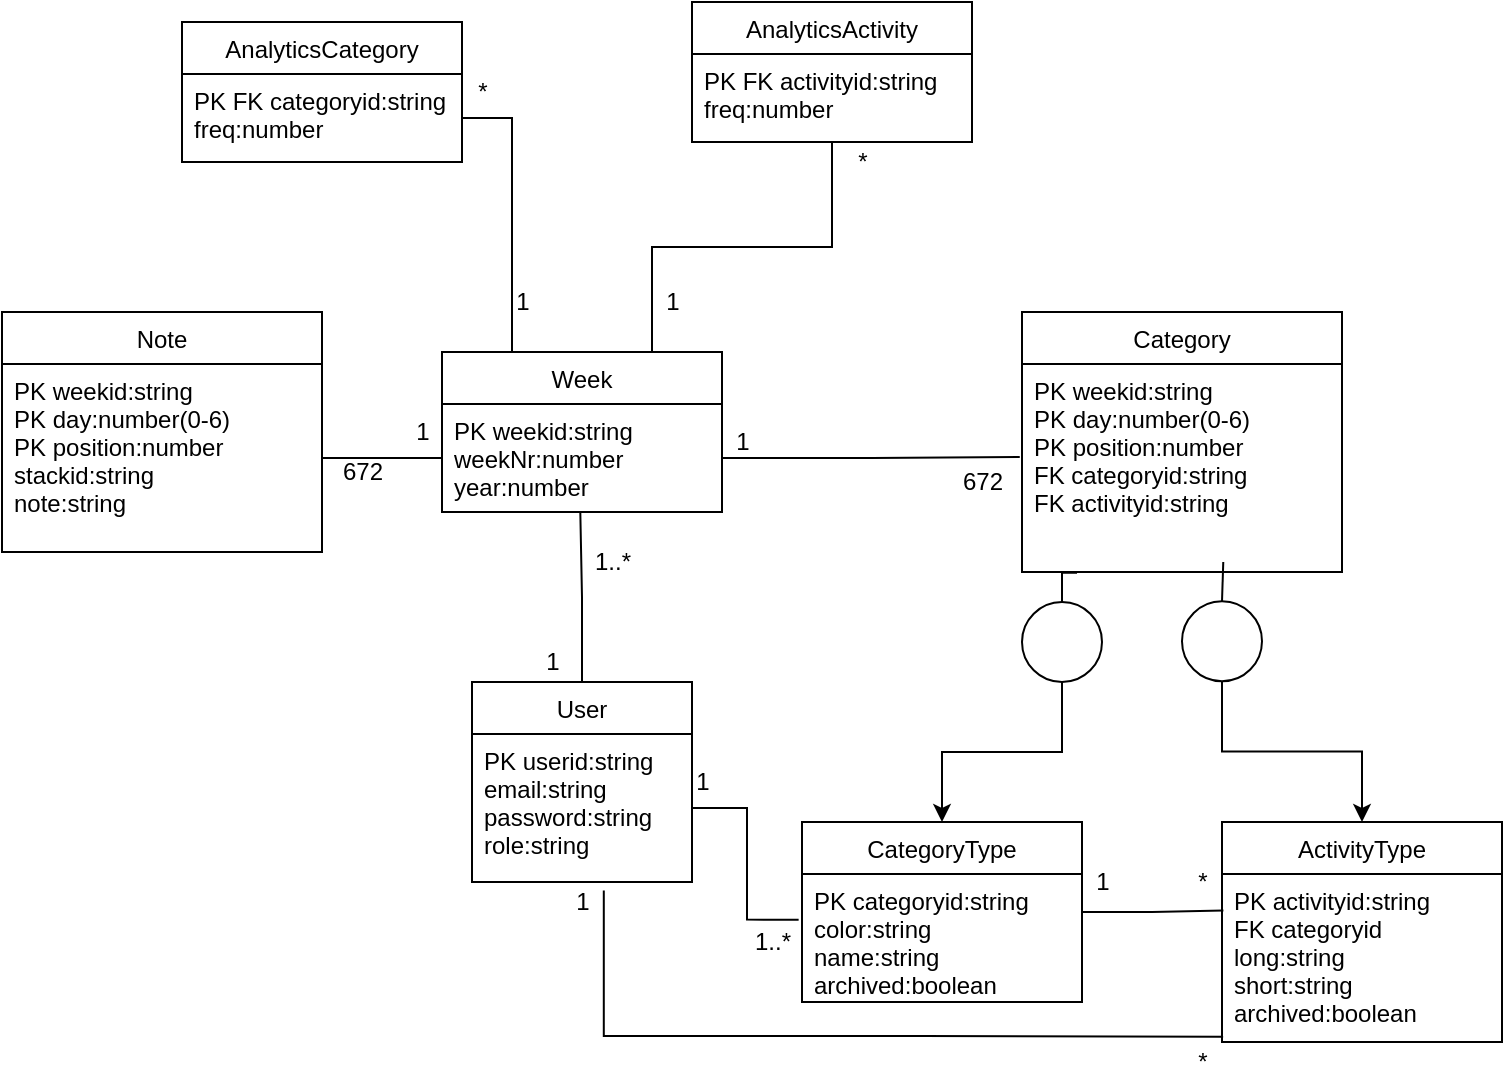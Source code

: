 <mxfile version="14.7.7" type="device"><diagram id="j0naTluWxT285emCtqMO" name="Page-1"><mxGraphModel dx="1146" dy="1674" grid="1" gridSize="10" guides="1" tooltips="1" connect="1" arrows="1" fold="1" page="1" pageScale="1" pageWidth="850" pageHeight="1100" math="0" shadow="0"><root><mxCell id="0"/><mxCell id="1" parent="0"/><mxCell id="AVSGYol_dNWJ9Geok6Oc-10" style="edgeStyle=orthogonalEdgeStyle;rounded=0;orthogonalLoop=1;jettySize=auto;html=1;entryX=0.494;entryY=1.006;entryDx=0;entryDy=0;entryPerimeter=0;endArrow=none;endFill=0;" parent="1" source="AVSGYol_dNWJ9Geok6Oc-1" target="AVSGYol_dNWJ9Geok6Oc-9" edge="1"><mxGeometry relative="1" as="geometry"/></mxCell><mxCell id="AVSGYol_dNWJ9Geok6Oc-1" value="User" style="swimlane;fontStyle=0;childLayout=stackLayout;horizontal=1;startSize=26;fillColor=none;horizontalStack=0;resizeParent=1;resizeParentMax=0;resizeLast=0;collapsible=1;marginBottom=0;" parent="1" vertex="1"><mxGeometry x="335" y="190" width="110" height="100" as="geometry"/></mxCell><mxCell id="AVSGYol_dNWJ9Geok6Oc-2" value="PK userid:string&#10;email:string&#10;password:string&#10;role:string" style="text;strokeColor=none;fillColor=none;align=left;verticalAlign=top;spacingLeft=4;spacingRight=4;overflow=hidden;rotatable=0;points=[[0,0.5],[1,0.5]];portConstraint=eastwest;" parent="AVSGYol_dNWJ9Geok6Oc-1" vertex="1"><mxGeometry y="26" width="110" height="74" as="geometry"/></mxCell><mxCell id="AVSGYol_dNWJ9Geok6Oc-25" style="edgeStyle=orthogonalEdgeStyle;rounded=0;orthogonalLoop=1;jettySize=auto;html=1;entryX=0.5;entryY=0;entryDx=0;entryDy=0;endArrow=none;endFill=0;exitX=0.172;exitY=1.004;exitDx=0;exitDy=0;exitPerimeter=0;" parent="1" source="AVSGYol_dNWJ9Geok6Oc-7" target="AVSGYol_dNWJ9Geok6Oc-24" edge="1"><mxGeometry relative="1" as="geometry"/></mxCell><mxCell id="AVSGYol_dNWJ9Geok6Oc-6" value="Category" style="swimlane;fontStyle=0;childLayout=stackLayout;horizontal=1;startSize=26;fillColor=none;horizontalStack=0;resizeParent=1;resizeParentMax=0;resizeLast=0;collapsible=1;marginBottom=0;" parent="1" vertex="1"><mxGeometry x="610" y="5" width="160" height="130" as="geometry"/></mxCell><mxCell id="AVSGYol_dNWJ9Geok6Oc-7" value="PK weekid:string&#10;PK day:number(0-6)&#10;PK position:number&#10;FK categoryid:string&#10;FK activityid:string&#10;&#10;" style="text;strokeColor=none;fillColor=none;align=left;verticalAlign=top;spacingLeft=4;spacingRight=4;overflow=hidden;rotatable=0;points=[[0,0.5],[1,0.5]];portConstraint=eastwest;" parent="AVSGYol_dNWJ9Geok6Oc-6" vertex="1"><mxGeometry y="26" width="160" height="104" as="geometry"/></mxCell><mxCell id="AVSGYol_dNWJ9Geok6Oc-37" style="edgeStyle=orthogonalEdgeStyle;rounded=0;orthogonalLoop=1;jettySize=auto;html=1;entryX=1;entryY=0.5;entryDx=0;entryDy=0;endArrow=none;endFill=0;exitX=0.25;exitY=0;exitDx=0;exitDy=0;" parent="1" source="AVSGYol_dNWJ9Geok6Oc-8" target="AVSGYol_dNWJ9Geok6Oc-41" edge="1"><mxGeometry relative="1" as="geometry"><mxPoint x="389.16" y="-49.496" as="targetPoint"/></mxGeometry></mxCell><mxCell id="AVSGYol_dNWJ9Geok6Oc-8" value="Week" style="swimlane;fontStyle=0;childLayout=stackLayout;horizontal=1;startSize=26;fillColor=none;horizontalStack=0;resizeParent=1;resizeParentMax=0;resizeLast=0;collapsible=1;marginBottom=0;" parent="1" vertex="1"><mxGeometry x="320" y="25" width="140" height="80" as="geometry"/></mxCell><mxCell id="AVSGYol_dNWJ9Geok6Oc-9" value="PK weekid:string&#10;weekNr:number&#10;year:number" style="text;strokeColor=none;fillColor=none;align=left;verticalAlign=top;spacingLeft=4;spacingRight=4;overflow=hidden;rotatable=0;points=[[0,0.5],[1,0.5]];portConstraint=eastwest;" parent="AVSGYol_dNWJ9Geok6Oc-8" vertex="1"><mxGeometry y="26" width="140" height="54" as="geometry"/></mxCell><mxCell id="AVSGYol_dNWJ9Geok6Oc-11" value="1..*" style="text;html=1;align=center;verticalAlign=middle;resizable=0;points=[];autosize=1;strokeColor=none;" parent="1" vertex="1"><mxGeometry x="390" y="120" width="30" height="20" as="geometry"/></mxCell><mxCell id="AVSGYol_dNWJ9Geok6Oc-12" value="1" style="text;html=1;align=center;verticalAlign=middle;resizable=0;points=[];autosize=1;strokeColor=none;" parent="1" vertex="1"><mxGeometry x="365" y="170" width="20" height="20" as="geometry"/></mxCell><mxCell id="AVSGYol_dNWJ9Geok6Oc-13" style="edgeStyle=orthogonalEdgeStyle;rounded=0;orthogonalLoop=1;jettySize=auto;html=1;entryX=-0.007;entryY=0.447;entryDx=0;entryDy=0;entryPerimeter=0;endArrow=none;endFill=0;" parent="1" source="AVSGYol_dNWJ9Geok6Oc-9" target="AVSGYol_dNWJ9Geok6Oc-7" edge="1"><mxGeometry relative="1" as="geometry"/></mxCell><mxCell id="AVSGYol_dNWJ9Geok6Oc-14" value="672" style="text;html=1;align=center;verticalAlign=middle;resizable=0;points=[];autosize=1;strokeColor=none;" parent="1" vertex="1"><mxGeometry x="570" y="80" width="40" height="20" as="geometry"/></mxCell><mxCell id="AVSGYol_dNWJ9Geok6Oc-15" value="1" style="text;html=1;align=center;verticalAlign=middle;resizable=0;points=[];autosize=1;strokeColor=none;" parent="1" vertex="1"><mxGeometry x="460" y="60" width="20" height="20" as="geometry"/></mxCell><mxCell id="AVSGYol_dNWJ9Geok6Oc-16" value="Note" style="swimlane;fontStyle=0;childLayout=stackLayout;horizontal=1;startSize=26;fillColor=none;horizontalStack=0;resizeParent=1;resizeParentMax=0;resizeLast=0;collapsible=1;marginBottom=0;" parent="1" vertex="1"><mxGeometry x="100" y="5" width="160" height="120" as="geometry"/></mxCell><mxCell id="AVSGYol_dNWJ9Geok6Oc-17" value="PK weekid:string&#10;PK day:number(0-6)&#10;PK position:number&#10;stackid:string&#10;note:string" style="text;strokeColor=none;fillColor=none;align=left;verticalAlign=top;spacingLeft=4;spacingRight=4;overflow=hidden;rotatable=0;points=[[0,0.5],[1,0.5]];portConstraint=eastwest;" parent="AVSGYol_dNWJ9Geok6Oc-16" vertex="1"><mxGeometry y="26" width="160" height="94" as="geometry"/></mxCell><mxCell id="AVSGYol_dNWJ9Geok6Oc-18" style="edgeStyle=orthogonalEdgeStyle;rounded=0;orthogonalLoop=1;jettySize=auto;html=1;entryX=1;entryY=0.5;entryDx=0;entryDy=0;endArrow=none;endFill=0;" parent="1" source="AVSGYol_dNWJ9Geok6Oc-9" target="AVSGYol_dNWJ9Geok6Oc-17" edge="1"><mxGeometry relative="1" as="geometry"/></mxCell><mxCell id="AVSGYol_dNWJ9Geok6Oc-19" value="672" style="text;html=1;align=center;verticalAlign=middle;resizable=0;points=[];autosize=1;strokeColor=none;" parent="1" vertex="1"><mxGeometry x="260" y="75" width="40" height="20" as="geometry"/></mxCell><mxCell id="AVSGYol_dNWJ9Geok6Oc-20" value="1" style="text;html=1;align=center;verticalAlign=middle;resizable=0;points=[];autosize=1;strokeColor=none;" parent="1" vertex="1"><mxGeometry x="300" y="55" width="20" height="20" as="geometry"/></mxCell><mxCell id="AVSGYol_dNWJ9Geok6Oc-32" style="edgeStyle=orthogonalEdgeStyle;rounded=0;orthogonalLoop=1;jettySize=auto;html=1;entryX=0.005;entryY=0.217;entryDx=0;entryDy=0;entryPerimeter=0;endArrow=none;endFill=0;" parent="1" source="AVSGYol_dNWJ9Geok6Oc-22" target="AVSGYol_dNWJ9Geok6Oc-31" edge="1"><mxGeometry relative="1" as="geometry"/></mxCell><mxCell id="AVSGYol_dNWJ9Geok6Oc-22" value="CategoryType" style="swimlane;fontStyle=0;childLayout=stackLayout;horizontal=1;startSize=26;fillColor=none;horizontalStack=0;resizeParent=1;resizeParentMax=0;resizeLast=0;collapsible=1;marginBottom=0;" parent="1" vertex="1"><mxGeometry x="500" y="260" width="140" height="90" as="geometry"/></mxCell><mxCell id="AVSGYol_dNWJ9Geok6Oc-23" value="PK categoryid:string&#10;color:string&#10;name:string&#10;archived:boolean" style="text;strokeColor=none;fillColor=none;align=left;verticalAlign=top;spacingLeft=4;spacingRight=4;overflow=hidden;rotatable=0;points=[[0,0.5],[1,0.5]];portConstraint=eastwest;" parent="AVSGYol_dNWJ9Geok6Oc-22" vertex="1"><mxGeometry y="26" width="140" height="64" as="geometry"/></mxCell><mxCell id="AVSGYol_dNWJ9Geok6Oc-26" style="edgeStyle=orthogonalEdgeStyle;rounded=0;orthogonalLoop=1;jettySize=auto;html=1;entryX=0.5;entryY=0;entryDx=0;entryDy=0;endArrow=classic;endFill=1;" parent="1" source="AVSGYol_dNWJ9Geok6Oc-24" target="AVSGYol_dNWJ9Geok6Oc-22" edge="1"><mxGeometry relative="1" as="geometry"/></mxCell><mxCell id="AVSGYol_dNWJ9Geok6Oc-24" value="" style="ellipse;whiteSpace=wrap;html=1;aspect=fixed;" parent="1" vertex="1"><mxGeometry x="610" y="150" width="40" height="40" as="geometry"/></mxCell><mxCell id="AVSGYol_dNWJ9Geok6Oc-27" style="edgeStyle=orthogonalEdgeStyle;rounded=0;orthogonalLoop=1;jettySize=auto;html=1;entryX=0.5;entryY=0;entryDx=0;entryDy=0;endArrow=none;endFill=0;exitX=0.172;exitY=1.004;exitDx=0;exitDy=0;exitPerimeter=0;" parent="1" target="AVSGYol_dNWJ9Geok6Oc-29" edge="1"><mxGeometry relative="1" as="geometry"><mxPoint x="710.64" y="129.996" as="sourcePoint"/></mxGeometry></mxCell><mxCell id="AVSGYol_dNWJ9Geok6Oc-28" style="edgeStyle=orthogonalEdgeStyle;rounded=0;orthogonalLoop=1;jettySize=auto;html=1;endArrow=classic;endFill=1;entryX=0.5;entryY=0;entryDx=0;entryDy=0;" parent="1" source="AVSGYol_dNWJ9Geok6Oc-29" target="AVSGYol_dNWJ9Geok6Oc-30" edge="1"><mxGeometry relative="1" as="geometry"><mxPoint x="750" y="230" as="targetPoint"/></mxGeometry></mxCell><mxCell id="AVSGYol_dNWJ9Geok6Oc-29" value="" style="ellipse;whiteSpace=wrap;html=1;aspect=fixed;" parent="1" vertex="1"><mxGeometry x="690" y="149.62" width="40" height="40" as="geometry"/></mxCell><mxCell id="AVSGYol_dNWJ9Geok6Oc-30" value="ActivityType" style="swimlane;fontStyle=0;childLayout=stackLayout;horizontal=1;startSize=26;fillColor=none;horizontalStack=0;resizeParent=1;resizeParentMax=0;resizeLast=0;collapsible=1;marginBottom=0;" parent="1" vertex="1"><mxGeometry x="710" y="260" width="140" height="110" as="geometry"/></mxCell><mxCell id="AVSGYol_dNWJ9Geok6Oc-31" value="PK activityid:string&#10;FK categoryid&#10;long:string&#10;short:string&#10;archived:boolean" style="text;strokeColor=none;fillColor=none;align=left;verticalAlign=top;spacingLeft=4;spacingRight=4;overflow=hidden;rotatable=0;points=[[0,0.5],[1,0.5]];portConstraint=eastwest;" parent="AVSGYol_dNWJ9Geok6Oc-30" vertex="1"><mxGeometry y="26" width="140" height="84" as="geometry"/></mxCell><mxCell id="AVSGYol_dNWJ9Geok6Oc-33" value="1" style="text;html=1;align=center;verticalAlign=middle;resizable=0;points=[];autosize=1;strokeColor=none;" parent="1" vertex="1"><mxGeometry x="640" y="280" width="20" height="20" as="geometry"/></mxCell><mxCell id="AVSGYol_dNWJ9Geok6Oc-34" value="*" style="text;html=1;align=center;verticalAlign=middle;resizable=0;points=[];autosize=1;strokeColor=none;" parent="1" vertex="1"><mxGeometry x="690" y="280" width="20" height="20" as="geometry"/></mxCell><mxCell id="AVSGYol_dNWJ9Geok6Oc-38" value="1" style="text;html=1;align=center;verticalAlign=middle;resizable=0;points=[];autosize=1;strokeColor=none;" parent="1" vertex="1"><mxGeometry x="350" y="-10" width="20" height="20" as="geometry"/></mxCell><mxCell id="AVSGYol_dNWJ9Geok6Oc-40" value="AnalyticsCategory" style="swimlane;fontStyle=0;childLayout=stackLayout;horizontal=1;startSize=26;fillColor=none;horizontalStack=0;resizeParent=1;resizeParentMax=0;resizeLast=0;collapsible=1;marginBottom=0;" parent="1" vertex="1"><mxGeometry x="190" y="-140" width="140" height="70" as="geometry"/></mxCell><mxCell id="AVSGYol_dNWJ9Geok6Oc-41" value="PK FK categoryid:string&#10;freq:number" style="text;strokeColor=none;fillColor=none;align=left;verticalAlign=top;spacingLeft=4;spacingRight=4;overflow=hidden;rotatable=0;points=[[0,0.5],[1,0.5]];portConstraint=eastwest;" parent="AVSGYol_dNWJ9Geok6Oc-40" vertex="1"><mxGeometry y="26" width="140" height="44" as="geometry"/></mxCell><mxCell id="NpHPVseAc2IJDrg7DTLO-10" style="edgeStyle=orthogonalEdgeStyle;rounded=0;orthogonalLoop=1;jettySize=auto;html=1;entryX=0.75;entryY=0;entryDx=0;entryDy=0;endArrow=none;endFill=0;" parent="1" source="NpHPVseAc2IJDrg7DTLO-1" target="AVSGYol_dNWJ9Geok6Oc-8" edge="1"><mxGeometry relative="1" as="geometry"/></mxCell><mxCell id="NpHPVseAc2IJDrg7DTLO-1" value="AnalyticsActivity" style="swimlane;fontStyle=0;childLayout=stackLayout;horizontal=1;startSize=26;fillColor=none;horizontalStack=0;resizeParent=1;resizeParentMax=0;resizeLast=0;collapsible=1;marginBottom=0;" parent="1" vertex="1"><mxGeometry x="445" y="-150" width="140" height="70" as="geometry"/></mxCell><mxCell id="NpHPVseAc2IJDrg7DTLO-2" value="PK FK activityid:string&#10;freq:number" style="text;strokeColor=none;fillColor=none;align=left;verticalAlign=top;spacingLeft=4;spacingRight=4;overflow=hidden;rotatable=0;points=[[0,0.5],[1,0.5]];portConstraint=eastwest;" parent="NpHPVseAc2IJDrg7DTLO-1" vertex="1"><mxGeometry y="26" width="140" height="44" as="geometry"/></mxCell><mxCell id="NpHPVseAc2IJDrg7DTLO-3" style="edgeStyle=orthogonalEdgeStyle;rounded=0;orthogonalLoop=1;jettySize=auto;html=1;entryX=-0.012;entryY=0.357;entryDx=0;entryDy=0;entryPerimeter=0;endArrow=none;endFill=0;" parent="1" source="AVSGYol_dNWJ9Geok6Oc-2" target="AVSGYol_dNWJ9Geok6Oc-23" edge="1"><mxGeometry relative="1" as="geometry"/></mxCell><mxCell id="NpHPVseAc2IJDrg7DTLO-4" value="1..*" style="text;html=1;align=center;verticalAlign=middle;resizable=0;points=[];autosize=1;strokeColor=none;" parent="1" vertex="1"><mxGeometry x="470" y="310" width="30" height="20" as="geometry"/></mxCell><mxCell id="NpHPVseAc2IJDrg7DTLO-6" value="*" style="text;html=1;align=center;verticalAlign=middle;resizable=0;points=[];autosize=1;strokeColor=none;" parent="1" vertex="1"><mxGeometry x="690" y="370" width="20" height="20" as="geometry"/></mxCell><mxCell id="MQPqy6nhAY0QvamtQ5I5-1" style="edgeStyle=orthogonalEdgeStyle;rounded=0;orthogonalLoop=1;jettySize=auto;html=1;entryX=0.004;entryY=0.969;entryDx=0;entryDy=0;entryPerimeter=0;exitX=1.045;exitY=0.214;exitDx=0;exitDy=0;exitPerimeter=0;endArrow=none;endFill=0;" edge="1" parent="1" source="NpHPVseAc2IJDrg7DTLO-7" target="AVSGYol_dNWJ9Geok6Oc-31"><mxGeometry relative="1" as="geometry"><Array as="points"><mxPoint x="401" y="367"/><mxPoint x="560" y="367"/></Array></mxGeometry></mxCell><mxCell id="NpHPVseAc2IJDrg7DTLO-7" value="1" style="text;html=1;align=center;verticalAlign=middle;resizable=0;points=[];autosize=1;strokeColor=none;" parent="1" vertex="1"><mxGeometry x="380" y="290" width="20" height="20" as="geometry"/></mxCell><mxCell id="NpHPVseAc2IJDrg7DTLO-8" value="1" style="text;html=1;align=center;verticalAlign=middle;resizable=0;points=[];autosize=1;strokeColor=none;" parent="1" vertex="1"><mxGeometry x="440" y="230" width="20" height="20" as="geometry"/></mxCell><mxCell id="NpHPVseAc2IJDrg7DTLO-11" value="1" style="text;html=1;align=center;verticalAlign=middle;resizable=0;points=[];autosize=1;strokeColor=none;" parent="1" vertex="1"><mxGeometry x="425" y="-10" width="20" height="20" as="geometry"/></mxCell><mxCell id="NpHPVseAc2IJDrg7DTLO-12" value="*" style="text;html=1;align=center;verticalAlign=middle;resizable=0;points=[];autosize=1;strokeColor=none;" parent="1" vertex="1"><mxGeometry x="330" y="-115" width="20" height="20" as="geometry"/></mxCell><mxCell id="NpHPVseAc2IJDrg7DTLO-13" value="*" style="text;html=1;align=center;verticalAlign=middle;resizable=0;points=[];autosize=1;strokeColor=none;" parent="1" vertex="1"><mxGeometry x="520" y="-80" width="20" height="20" as="geometry"/></mxCell></root></mxGraphModel></diagram></mxfile>